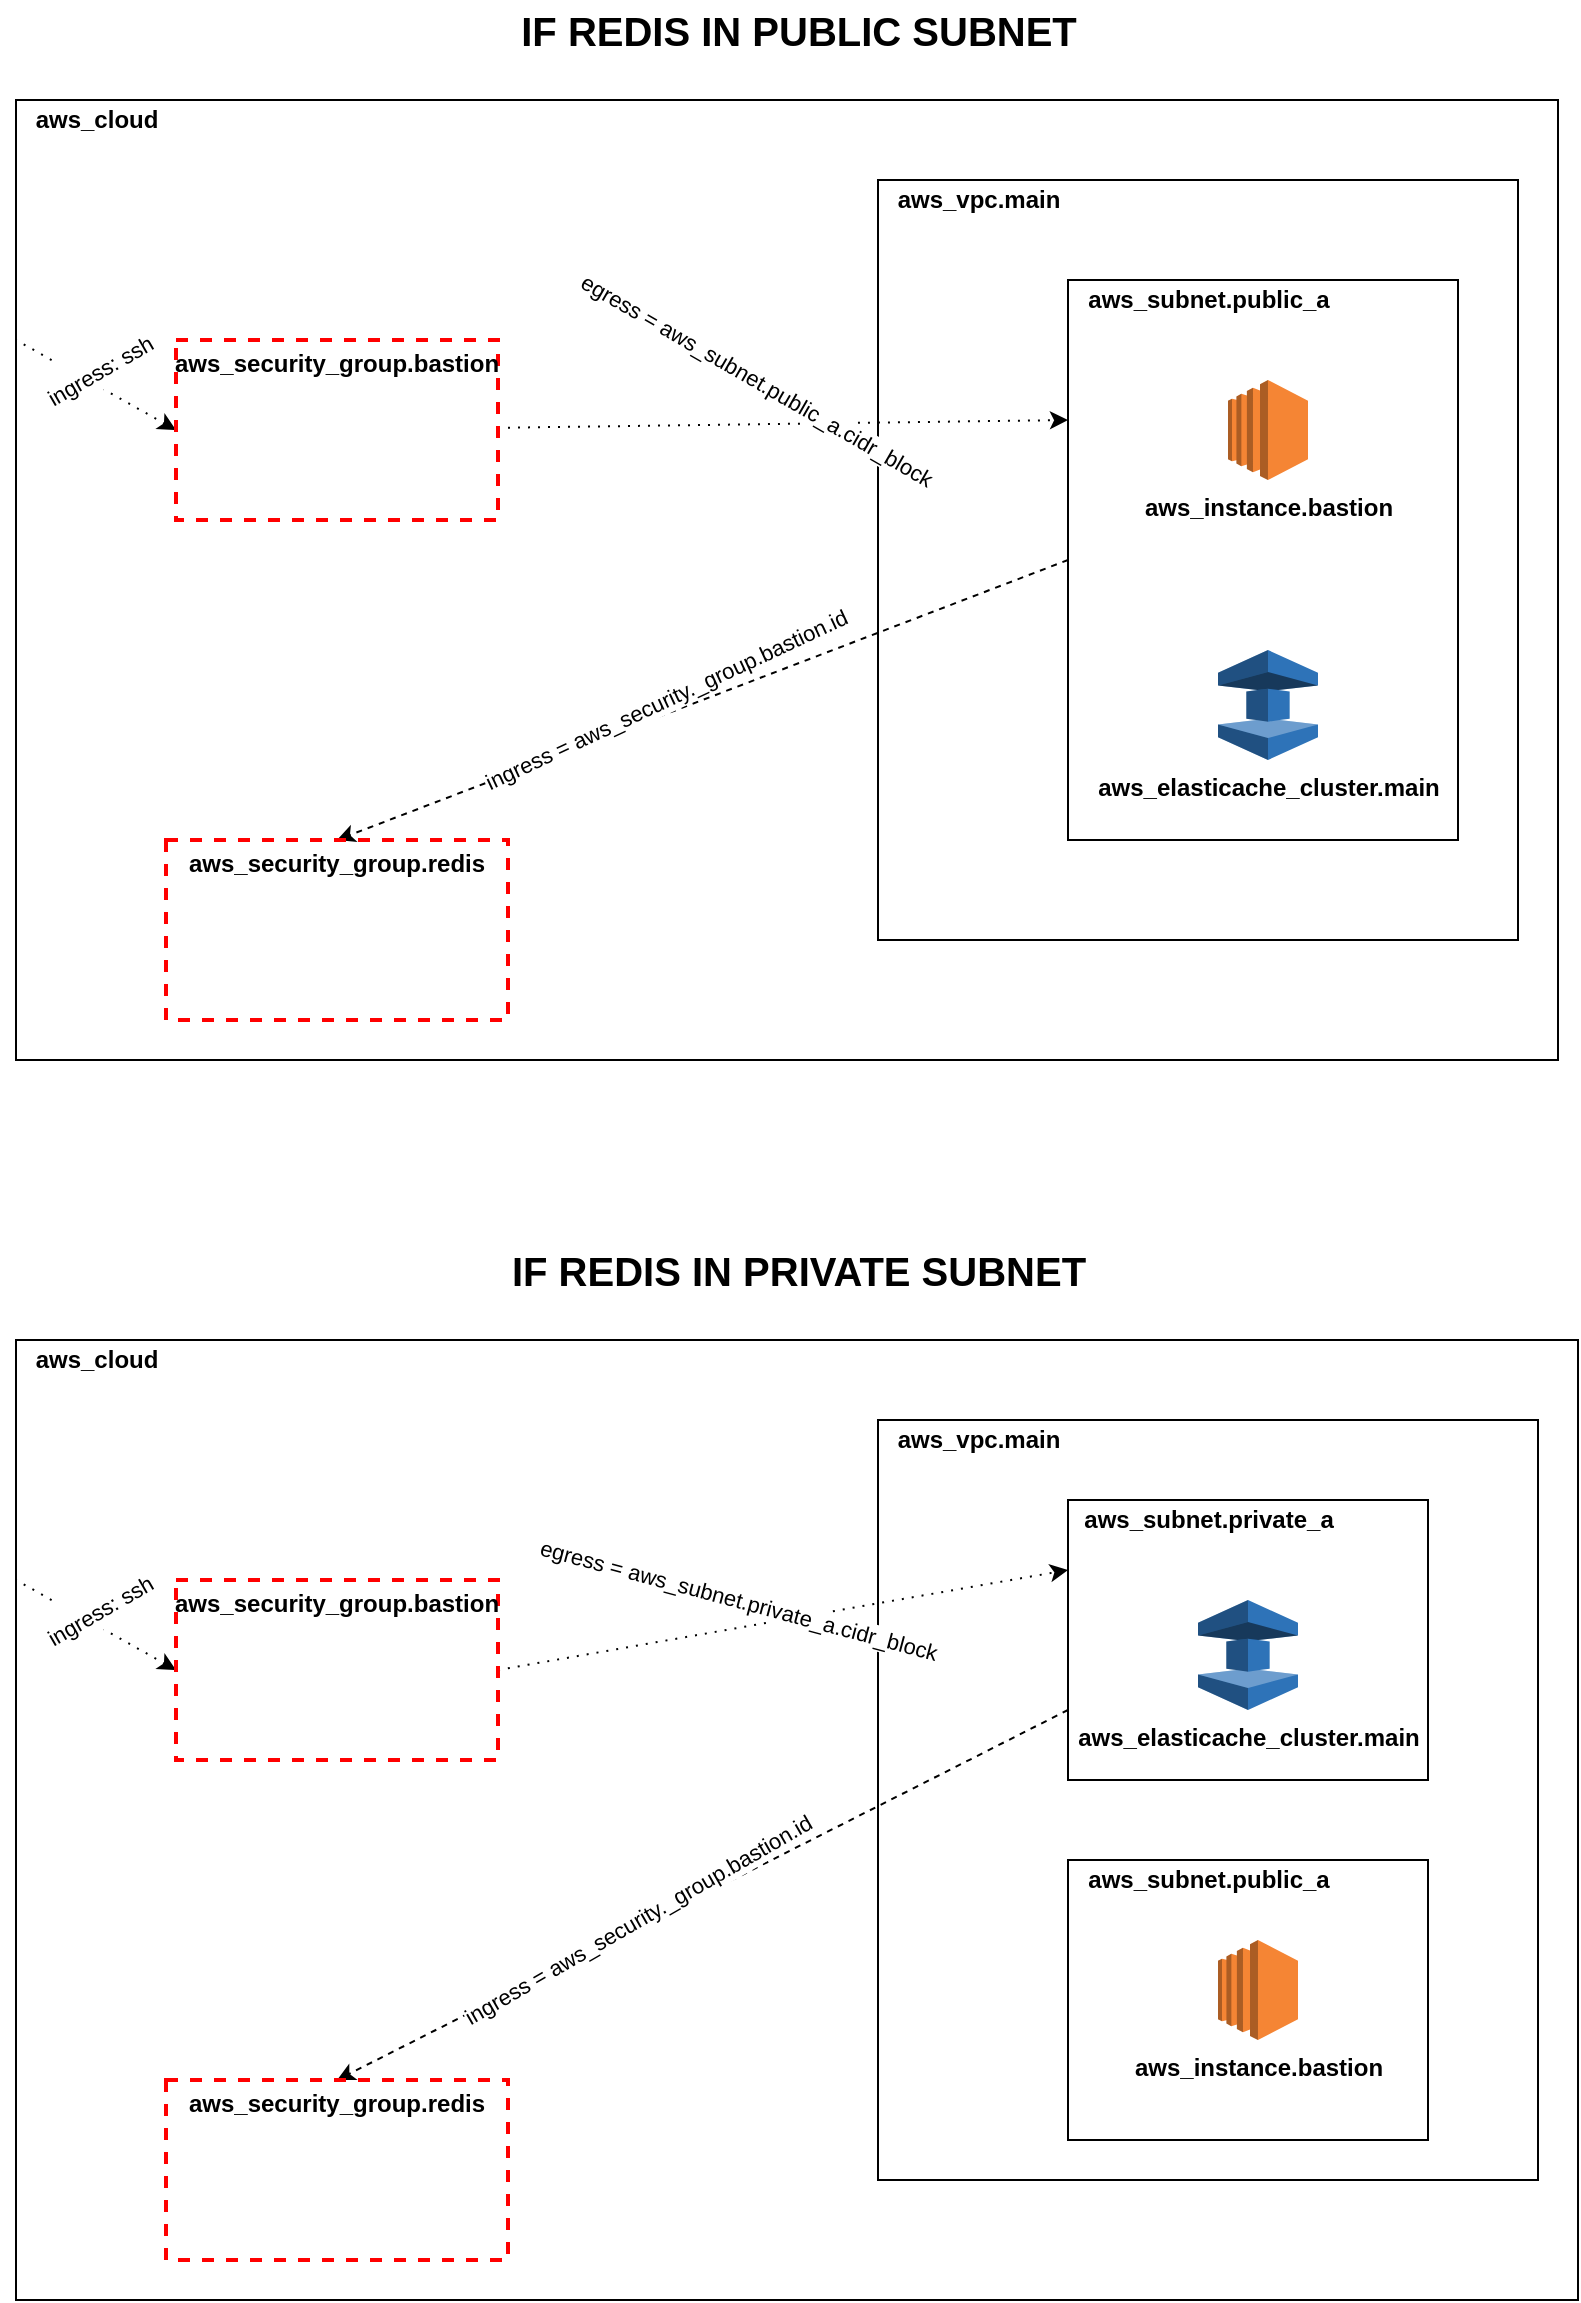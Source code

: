 <mxfile version="13.1.3">
    <diagram id="6hGFLwfOUW9BJ-s0fimq" name="Page-1">
        <mxGraphModel dx="977" dy="564" grid="1" gridSize="10" guides="1" tooltips="1" connect="1" arrows="1" fold="1" page="1" pageScale="1" pageWidth="827" pageHeight="1169" math="0" shadow="0">
            <root>
                <mxCell id="0"/>
                <mxCell id="1" parent="0"/>
                <mxCell id="12" value="" style="rounded=0;whiteSpace=wrap;html=1;" vertex="1" parent="1">
                    <mxGeometry x="9" y="310" width="771" height="480" as="geometry"/>
                </mxCell>
                <mxCell id="2" value="" style="rounded=0;whiteSpace=wrap;html=1;" vertex="1" parent="1">
                    <mxGeometry x="440" y="350" width="320" height="380" as="geometry"/>
                </mxCell>
                <mxCell id="6" value="" style="rounded=0;whiteSpace=wrap;html=1;" vertex="1" parent="1">
                    <mxGeometry x="535" y="400" width="195" height="280" as="geometry"/>
                </mxCell>
                <mxCell id="3" value="IF REDIS IN PUBLIC SUBNET" style="text;html=1;align=center;verticalAlign=middle;resizable=0;points=[];autosize=1;fontStyle=1;fontSize=20;" vertex="1" parent="1">
                    <mxGeometry x="255" y="260" width="290" height="30" as="geometry"/>
                </mxCell>
                <mxCell id="7" value="aws_subnet.public_a" style="text;html=1;align=center;verticalAlign=middle;resizable=0;points=[];autosize=1;fontStyle=1" vertex="1" parent="1">
                    <mxGeometry x="535" y="400" width="140" height="20" as="geometry"/>
                </mxCell>
                <mxCell id="9" value="aws_vpc.main" style="text;html=1;align=center;verticalAlign=middle;resizable=0;points=[];autosize=1;fontStyle=1" vertex="1" parent="1">
                    <mxGeometry x="440" y="350" width="100" height="20" as="geometry"/>
                </mxCell>
                <mxCell id="4" value="aws_elasticache_cluster.main" style="outlineConnect=0;dashed=0;verticalLabelPosition=bottom;verticalAlign=top;align=center;html=1;shape=mxgraph.aws3.elasticache;fillColor=#2E73B8;gradientColor=none;fontStyle=1" vertex="1" parent="1">
                    <mxGeometry x="610" y="585" width="50" height="55" as="geometry"/>
                </mxCell>
                <mxCell id="11" value="aws_instance.bastion" style="outlineConnect=0;dashed=0;verticalLabelPosition=bottom;verticalAlign=top;align=center;html=1;shape=mxgraph.aws3.ec2;fillColor=#F58534;gradientColor=none;fontStyle=1" vertex="1" parent="1">
                    <mxGeometry x="615" y="450" width="40" height="50" as="geometry"/>
                </mxCell>
                <mxCell id="13" value="aws_cloud" style="text;html=1;align=center;verticalAlign=middle;resizable=0;points=[];autosize=1;fontStyle=1" vertex="1" parent="1">
                    <mxGeometry x="9" y="310" width="80" height="20" as="geometry"/>
                </mxCell>
                <mxCell id="23" style="edgeStyle=none;rounded=0;orthogonalLoop=1;jettySize=auto;html=1;entryX=0.5;entryY=0;entryDx=0;entryDy=0;dashed=1;endArrow=classic;endFill=1;exitX=0;exitY=0.5;exitDx=0;exitDy=0;" edge="1" parent="1" source="6" target="19">
                    <mxGeometry relative="1" as="geometry"/>
                </mxCell>
                <mxCell id="24" value="ingress = aws_security._group.bastion.id" style="edgeLabel;html=1;align=center;verticalAlign=middle;resizable=0;points=[];rotation=-25;" vertex="1" connectable="0" parent="23">
                    <mxGeometry x="0.261" y="2" relative="1" as="geometry">
                        <mxPoint x="28.3" y="-19.93" as="offset"/>
                    </mxGeometry>
                </mxCell>
                <mxCell id="26" style="edgeStyle=none;rounded=0;orthogonalLoop=1;jettySize=auto;html=1;entryX=0;entryY=0.25;entryDx=0;entryDy=0;dashed=1;dashPattern=1 4;endArrow=classic;endFill=1;" edge="1" parent="1" source="18" target="6">
                    <mxGeometry relative="1" as="geometry"/>
                </mxCell>
                <mxCell id="27" value="egress = aws_subnet.public_a.cidr_block" style="edgeLabel;html=1;align=center;verticalAlign=middle;resizable=0;points=[];rotation=30;" vertex="1" connectable="0" parent="26">
                    <mxGeometry x="0.206" relative="1" as="geometry">
                        <mxPoint x="-42.98" y="-21.45" as="offset"/>
                    </mxGeometry>
                </mxCell>
                <mxCell id="28" style="edgeStyle=none;rounded=0;orthogonalLoop=1;jettySize=auto;html=1;exitX=0;exitY=0.5;exitDx=0;exitDy=0;entryX=0;entryY=0.25;entryDx=0;entryDy=0;dashed=1;dashPattern=1 4;endArrow=none;endFill=0;fontSize=20;startArrow=classic;startFill=1;" edge="1" parent="1" source="18" target="12">
                    <mxGeometry relative="1" as="geometry"/>
                </mxCell>
                <mxCell id="29" value="&lt;span style=&quot;font-size: 11px&quot;&gt;ingress: ssh&lt;/span&gt;" style="edgeLabel;html=1;align=center;verticalAlign=middle;resizable=0;points=[];fontSize=20;rotation=-30;" vertex="1" connectable="0" parent="28">
                    <mxGeometry x="0.063" y="4" relative="1" as="geometry">
                        <mxPoint x="4.35" y="-12.14" as="offset"/>
                    </mxGeometry>
                </mxCell>
                <mxCell id="18" value="aws_security_group.bastion" style="fontStyle=1;verticalAlign=top;align=center;spacingTop=-2;fillColor=none;rounded=0;whiteSpace=wrap;html=1;strokeColor=#FF0000;strokeWidth=2;dashed=1;container=1;collapsible=0;expand=0;recursiveResize=0;" vertex="1" parent="1">
                    <mxGeometry x="89" y="430" width="161" height="90" as="geometry"/>
                </mxCell>
                <mxCell id="19" value="aws_security_group.redis" style="fontStyle=1;verticalAlign=top;align=center;spacingTop=-2;fillColor=none;rounded=0;whiteSpace=wrap;html=1;strokeColor=#FF0000;strokeWidth=2;dashed=1;container=1;collapsible=0;expand=0;recursiveResize=0;" vertex="1" parent="1">
                    <mxGeometry x="84" y="680" width="171" height="90" as="geometry"/>
                </mxCell>
                <mxCell id="30" value="" style="rounded=0;whiteSpace=wrap;html=1;" vertex="1" parent="1">
                    <mxGeometry x="9" y="930" width="781" height="480" as="geometry"/>
                </mxCell>
                <mxCell id="31" value="" style="rounded=0;whiteSpace=wrap;html=1;" vertex="1" parent="1">
                    <mxGeometry x="440" y="970" width="330" height="380" as="geometry"/>
                </mxCell>
                <mxCell id="32" value="" style="rounded=0;whiteSpace=wrap;html=1;" vertex="1" parent="1">
                    <mxGeometry x="535" y="1190" width="180" height="140" as="geometry"/>
                </mxCell>
                <mxCell id="33" value="IF REDIS IN PRIVATE SUBNET" style="text;html=1;align=center;verticalAlign=middle;resizable=0;points=[];autosize=1;fontStyle=1;fontSize=20;" vertex="1" parent="1">
                    <mxGeometry x="250" y="880" width="300" height="30" as="geometry"/>
                </mxCell>
                <mxCell id="34" value="aws_subnet.public_a" style="text;html=1;align=center;verticalAlign=middle;resizable=0;points=[];autosize=1;fontStyle=1" vertex="1" parent="1">
                    <mxGeometry x="535" y="1190" width="140" height="20" as="geometry"/>
                </mxCell>
                <mxCell id="35" value="aws_vpc.main" style="text;html=1;align=center;verticalAlign=middle;resizable=0;points=[];autosize=1;fontStyle=1" vertex="1" parent="1">
                    <mxGeometry x="440" y="970" width="100" height="20" as="geometry"/>
                </mxCell>
                <mxCell id="37" value="aws_instance.bastion" style="outlineConnect=0;dashed=0;verticalLabelPosition=bottom;verticalAlign=top;align=center;html=1;shape=mxgraph.aws3.ec2;fillColor=#F58534;gradientColor=none;fontStyle=1" vertex="1" parent="1">
                    <mxGeometry x="610" y="1230" width="40" height="50" as="geometry"/>
                </mxCell>
                <mxCell id="38" value="aws_cloud" style="text;html=1;align=center;verticalAlign=middle;resizable=0;points=[];autosize=1;fontStyle=1" vertex="1" parent="1">
                    <mxGeometry x="9" y="930" width="80" height="20" as="geometry"/>
                </mxCell>
                <mxCell id="39" style="edgeStyle=none;rounded=0;orthogonalLoop=1;jettySize=auto;html=1;entryX=0.5;entryY=0;entryDx=0;entryDy=0;dashed=1;endArrow=classic;endFill=1;exitX=0;exitY=0.75;exitDx=0;exitDy=0;" edge="1" parent="1" source="47" target="46">
                    <mxGeometry relative="1" as="geometry"/>
                </mxCell>
                <mxCell id="40" value="ingress = aws_security._group.bastion.id" style="edgeLabel;html=1;align=center;verticalAlign=middle;resizable=0;points=[];rotation=-30;" vertex="1" connectable="0" parent="39">
                    <mxGeometry x="0.261" y="2" relative="1" as="geometry">
                        <mxPoint x="14.29" y="-13.3" as="offset"/>
                    </mxGeometry>
                </mxCell>
                <mxCell id="41" style="edgeStyle=none;rounded=0;orthogonalLoop=1;jettySize=auto;html=1;entryX=0;entryY=0.25;entryDx=0;entryDy=0;dashed=1;dashPattern=1 4;endArrow=classic;endFill=1;exitX=1;exitY=0.5;exitDx=0;exitDy=0;" edge="1" parent="1" source="45" target="47">
                    <mxGeometry relative="1" as="geometry"/>
                </mxCell>
                <mxCell id="42" value="egress = aws_subnet.private_a.cidr_block" style="edgeLabel;html=1;align=center;verticalAlign=middle;resizable=0;points=[];rotation=15;" vertex="1" connectable="0" parent="41">
                    <mxGeometry x="0.206" relative="1" as="geometry">
                        <mxPoint x="-52.04" y="-4.82" as="offset"/>
                    </mxGeometry>
                </mxCell>
                <mxCell id="43" style="edgeStyle=none;rounded=0;orthogonalLoop=1;jettySize=auto;html=1;exitX=0;exitY=0.5;exitDx=0;exitDy=0;entryX=0;entryY=0.25;entryDx=0;entryDy=0;dashed=1;dashPattern=1 4;endArrow=none;endFill=0;fontSize=20;startArrow=classic;startFill=1;" edge="1" parent="1" source="45" target="30">
                    <mxGeometry relative="1" as="geometry"/>
                </mxCell>
                <mxCell id="44" value="&lt;span style=&quot;font-size: 11px&quot;&gt;ingress: ssh&lt;/span&gt;" style="edgeLabel;html=1;align=center;verticalAlign=middle;resizable=0;points=[];fontSize=20;rotation=-30;" vertex="1" connectable="0" parent="43">
                    <mxGeometry x="0.063" y="4" relative="1" as="geometry">
                        <mxPoint x="4.35" y="-12.14" as="offset"/>
                    </mxGeometry>
                </mxCell>
                <mxCell id="45" value="aws_security_group.bastion" style="fontStyle=1;verticalAlign=top;align=center;spacingTop=-2;fillColor=none;rounded=0;whiteSpace=wrap;html=1;strokeColor=#FF0000;strokeWidth=2;dashed=1;container=1;collapsible=0;expand=0;recursiveResize=0;" vertex="1" parent="1">
                    <mxGeometry x="89" y="1050" width="161" height="90" as="geometry"/>
                </mxCell>
                <mxCell id="46" value="aws_security_group.redis" style="fontStyle=1;verticalAlign=top;align=center;spacingTop=-2;fillColor=none;rounded=0;whiteSpace=wrap;html=1;strokeColor=#FF0000;strokeWidth=2;dashed=1;container=1;collapsible=0;expand=0;recursiveResize=0;" vertex="1" parent="1">
                    <mxGeometry x="84" y="1300" width="171" height="90" as="geometry"/>
                </mxCell>
                <mxCell id="47" value="" style="rounded=0;whiteSpace=wrap;html=1;" vertex="1" parent="1">
                    <mxGeometry x="535" y="1010" width="180" height="140" as="geometry"/>
                </mxCell>
                <mxCell id="36" value="aws_elasticache_cluster.main" style="outlineConnect=0;dashed=0;verticalLabelPosition=bottom;verticalAlign=top;align=center;html=1;shape=mxgraph.aws3.elasticache;fillColor=#2E73B8;gradientColor=none;fontStyle=1" vertex="1" parent="1">
                    <mxGeometry x="600" y="1060" width="50" height="55" as="geometry"/>
                </mxCell>
                <mxCell id="48" value="aws_subnet.private_a" style="text;html=1;align=center;verticalAlign=middle;resizable=0;points=[];autosize=1;fontStyle=1" vertex="1" parent="1">
                    <mxGeometry x="535" y="1010" width="140" height="20" as="geometry"/>
                </mxCell>
            </root>
        </mxGraphModel>
    </diagram>
</mxfile>